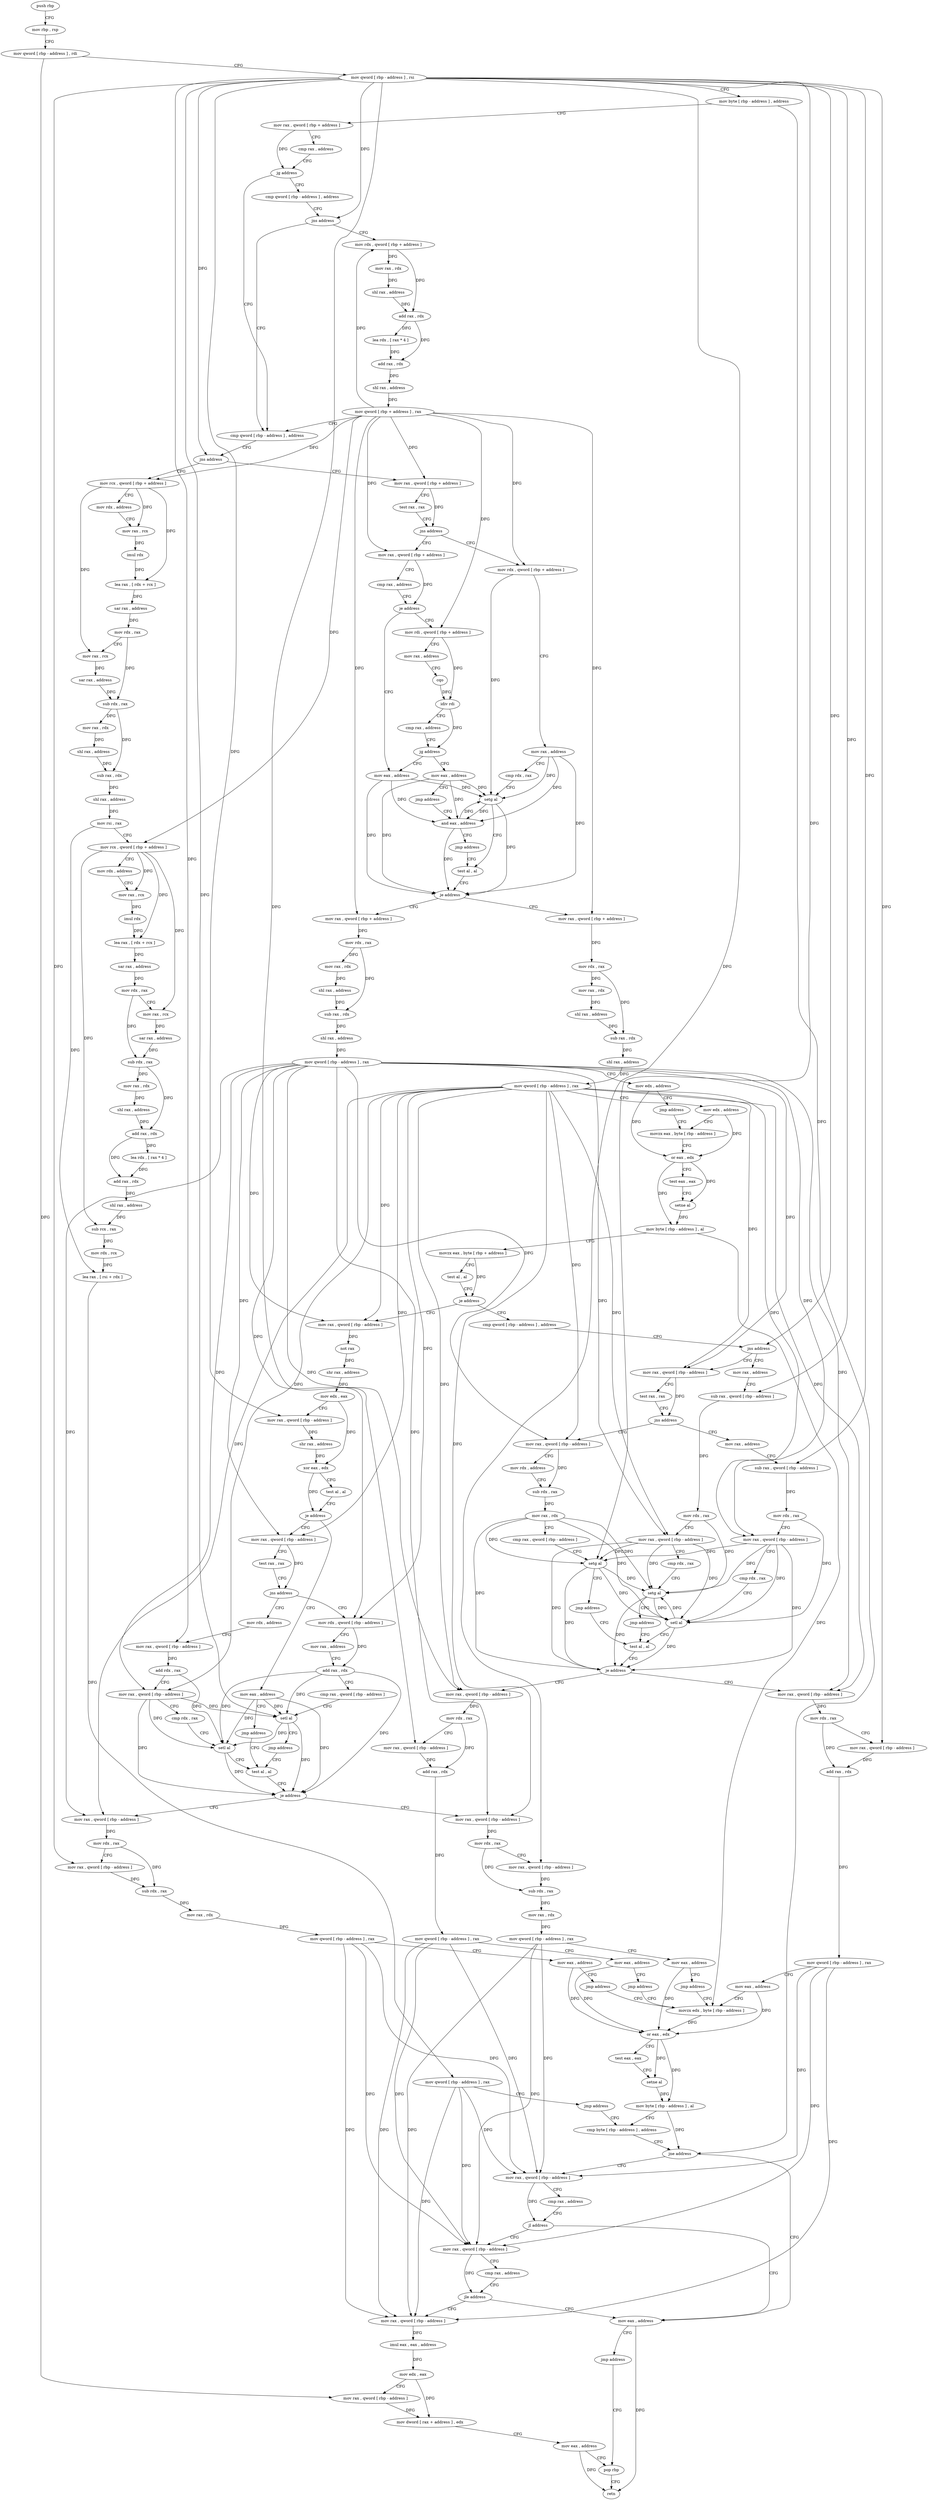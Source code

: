 digraph "func" {
"4341502" [label = "push rbp" ]
"4341503" [label = "mov rbp , rsp" ]
"4341506" [label = "mov qword [ rbp - address ] , rdi" ]
"4341510" [label = "mov qword [ rbp - address ] , rsi" ]
"4341514" [label = "mov byte [ rbp - address ] , address" ]
"4341518" [label = "mov rax , qword [ rbp + address ]" ]
"4341522" [label = "cmp rax , address" ]
"4341526" [label = "jg address" ]
"4341568" [label = "cmp qword [ rbp - address ] , address" ]
"4341528" [label = "cmp qword [ rbp - address ] , address" ]
"4341573" [label = "jns address" ]
"4341722" [label = "mov rax , qword [ rbp + address ]" ]
"4341579" [label = "mov rcx , qword [ rbp + address ]" ]
"4341533" [label = "jns address" ]
"4341535" [label = "mov rdx , qword [ rbp + address ]" ]
"4341726" [label = "test rax , rax" ]
"4341729" [label = "jns address" ]
"4341783" [label = "mov rdx , qword [ rbp + address ]" ]
"4341731" [label = "mov rax , qword [ rbp + address ]" ]
"4341583" [label = "mov rdx , address" ]
"4341593" [label = "mov rax , rcx" ]
"4341596" [label = "imul rdx" ]
"4341599" [label = "lea rax , [ rdx + rcx ]" ]
"4341603" [label = "sar rax , address" ]
"4341607" [label = "mov rdx , rax" ]
"4341610" [label = "mov rax , rcx" ]
"4341613" [label = "sar rax , address" ]
"4341617" [label = "sub rdx , rax" ]
"4341620" [label = "mov rax , rdx" ]
"4341623" [label = "shl rax , address" ]
"4341627" [label = "sub rax , rdx" ]
"4341630" [label = "shl rax , address" ]
"4341634" [label = "mov rsi , rax" ]
"4341637" [label = "mov rcx , qword [ rbp + address ]" ]
"4341641" [label = "mov rdx , address" ]
"4341651" [label = "mov rax , rcx" ]
"4341654" [label = "imul rdx" ]
"4341657" [label = "lea rax , [ rdx + rcx ]" ]
"4341661" [label = "sar rax , address" ]
"4341665" [label = "mov rdx , rax" ]
"4341668" [label = "mov rax , rcx" ]
"4341671" [label = "sar rax , address" ]
"4341675" [label = "sub rdx , rax" ]
"4341678" [label = "mov rax , rdx" ]
"4341681" [label = "shl rax , address" ]
"4341685" [label = "add rax , rdx" ]
"4341688" [label = "lea rdx , [ rax * 4 ]" ]
"4341696" [label = "add rax , rdx" ]
"4341699" [label = "shl rax , address" ]
"4341703" [label = "sub rcx , rax" ]
"4341706" [label = "mov rdx , rcx" ]
"4341709" [label = "lea rax , [ rsi + rdx ]" ]
"4341713" [label = "mov qword [ rbp - address ] , rax" ]
"4341717" [label = "jmp address" ]
"4342224" [label = "cmp byte [ rbp - address ] , address" ]
"4341539" [label = "mov rax , rdx" ]
"4341542" [label = "shl rax , address" ]
"4341546" [label = "add rax , rdx" ]
"4341549" [label = "lea rdx , [ rax * 4 ]" ]
"4341557" [label = "add rax , rdx" ]
"4341560" [label = "shl rax , address" ]
"4341564" [label = "mov qword [ rbp + address ] , rax" ]
"4341787" [label = "mov rax , address" ]
"4341797" [label = "cmp rdx , rax" ]
"4341800" [label = "setg al" ]
"4341803" [label = "test al , al" ]
"4341735" [label = "cmp rax , address" ]
"4341739" [label = "je address" ]
"4341773" [label = "mov eax , address" ]
"4341741" [label = "mov rdi , qword [ rbp + address ]" ]
"4342228" [label = "jne address" ]
"4342254" [label = "mov eax , address" ]
"4342230" [label = "mov rax , qword [ rbp - address ]" ]
"4341839" [label = "mov rax , qword [ rbp + address ]" ]
"4341843" [label = "mov rdx , rax" ]
"4341846" [label = "mov rax , rdx" ]
"4341849" [label = "shl rax , address" ]
"4341853" [label = "sub rax , rdx" ]
"4341856" [label = "shl rax , address" ]
"4341860" [label = "mov qword [ rbp - address ] , rax" ]
"4341864" [label = "mov edx , address" ]
"4341869" [label = "movzx eax , byte [ rbp - address ]" ]
"4341807" [label = "mov rax , qword [ rbp + address ]" ]
"4341811" [label = "mov rdx , rax" ]
"4341814" [label = "mov rax , rdx" ]
"4341817" [label = "shl rax , address" ]
"4341821" [label = "sub rax , rdx" ]
"4341824" [label = "shl rax , address" ]
"4341828" [label = "mov qword [ rbp - address ] , rax" ]
"4341832" [label = "mov edx , address" ]
"4341837" [label = "jmp address" ]
"4341778" [label = "and eax , address" ]
"4341745" [label = "mov rax , address" ]
"4341755" [label = "cqo" ]
"4341757" [label = "idiv rdi" ]
"4341760" [label = "cmp rax , address" ]
"4341764" [label = "jg address" ]
"4341766" [label = "mov eax , address" ]
"4342259" [label = "jmp address" ]
"4342282" [label = "pop rbp" ]
"4342234" [label = "cmp rax , address" ]
"4342240" [label = "jl address" ]
"4342242" [label = "mov rax , qword [ rbp - address ]" ]
"4342057" [label = "cmp qword [ rbp - address ] , address" ]
"4342062" [label = "jns address" ]
"4342093" [label = "mov rax , qword [ rbp - address ]" ]
"4342064" [label = "mov rax , address" ]
"4341895" [label = "mov rax , qword [ rbp - address ]" ]
"4341899" [label = "not rax" ]
"4341902" [label = "shr rax , address" ]
"4341906" [label = "mov edx , eax" ]
"4341908" [label = "mov rax , qword [ rbp - address ]" ]
"4341912" [label = "shr rax , address" ]
"4341916" [label = "xor eax , edx" ]
"4341918" [label = "test al , al" ]
"4341920" [label = "je address" ]
"4341929" [label = "mov rax , qword [ rbp - address ]" ]
"4341922" [label = "mov eax , address" ]
"4341873" [label = "or eax , edx" ]
"4341875" [label = "test eax , eax" ]
"4341877" [label = "setne al" ]
"4341880" [label = "mov byte [ rbp - address ] , al" ]
"4341883" [label = "movzx eax , byte [ rbp + address ]" ]
"4341887" [label = "test al , al" ]
"4341889" [label = "je address" ]
"4341805" [label = "je address" ]
"4341771" [label = "jmp address" ]
"4342283" [label = "retn" ]
"4342246" [label = "cmp rax , address" ]
"4342252" [label = "jle address" ]
"4342261" [label = "mov rax , qword [ rbp - address ]" ]
"4342097" [label = "test rax , rax" ]
"4342100" [label = "jns address" ]
"4342131" [label = "mov rax , address" ]
"4342102" [label = "mov rax , qword [ rbp - address ]" ]
"4342074" [label = "sub rax , qword [ rbp - address ]" ]
"4342078" [label = "mov rdx , rax" ]
"4342081" [label = "mov rax , qword [ rbp - address ]" ]
"4342085" [label = "cmp rdx , rax" ]
"4342088" [label = "setg al" ]
"4342091" [label = "jmp address" ]
"4342158" [label = "test al , al" ]
"4341933" [label = "test rax , rax" ]
"4341936" [label = "jns address" ]
"4341964" [label = "mov rdx , address" ]
"4341938" [label = "mov rdx , qword [ rbp - address ]" ]
"4341927" [label = "jmp address" ]
"4341991" [label = "test al , al" ]
"4341781" [label = "jmp address" ]
"4342265" [label = "imul eax , eax , address" ]
"4342268" [label = "mov edx , eax" ]
"4342270" [label = "mov rax , qword [ rbp - address ]" ]
"4342274" [label = "mov dword [ rax + address ] , edx" ]
"4342277" [label = "mov eax , address" ]
"4342141" [label = "sub rax , qword [ rbp - address ]" ]
"4342145" [label = "mov rdx , rax" ]
"4342148" [label = "mov rax , qword [ rbp - address ]" ]
"4342152" [label = "cmp rdx , rax" ]
"4342155" [label = "setl al" ]
"4342106" [label = "mov rdx , address" ]
"4342116" [label = "sub rdx , rax" ]
"4342119" [label = "mov rax , rdx" ]
"4342122" [label = "cmp rax , qword [ rbp - address ]" ]
"4342126" [label = "setg al" ]
"4342129" [label = "jmp address" ]
"4342160" [label = "je address" ]
"4342187" [label = "mov rax , qword [ rbp - address ]" ]
"4342162" [label = "mov rax , qword [ rbp - address ]" ]
"4341974" [label = "mov rax , qword [ rbp - address ]" ]
"4341978" [label = "add rdx , rax" ]
"4341981" [label = "mov rax , qword [ rbp - address ]" ]
"4341985" [label = "cmp rdx , rax" ]
"4341988" [label = "setl al" ]
"4341942" [label = "mov rax , address" ]
"4341952" [label = "add rax , rdx" ]
"4341955" [label = "cmp rax , qword [ rbp - address ]" ]
"4341959" [label = "setl al" ]
"4341962" [label = "jmp address" ]
"4341993" [label = "je address" ]
"4342026" [label = "mov rax , qword [ rbp - address ]" ]
"4341995" [label = "mov rax , qword [ rbp - address ]" ]
"4342191" [label = "mov rdx , rax" ]
"4342194" [label = "mov rax , qword [ rbp - address ]" ]
"4342198" [label = "add rax , rdx" ]
"4342201" [label = "mov qword [ rbp - address ] , rax" ]
"4342205" [label = "mov eax , address" ]
"4342210" [label = "movzx edx , byte [ rbp - address ]" ]
"4342166" [label = "mov rdx , rax" ]
"4342169" [label = "mov rax , qword [ rbp - address ]" ]
"4342173" [label = "add rax , rdx" ]
"4342176" [label = "mov qword [ rbp - address ] , rax" ]
"4342180" [label = "mov eax , address" ]
"4342185" [label = "jmp address" ]
"4342030" [label = "mov rdx , rax" ]
"4342033" [label = "mov rax , qword [ rbp - address ]" ]
"4342037" [label = "sub rdx , rax" ]
"4342040" [label = "mov rax , rdx" ]
"4342043" [label = "mov qword [ rbp - address ] , rax" ]
"4342047" [label = "mov eax , address" ]
"4342052" [label = "jmp address" ]
"4341999" [label = "mov rdx , rax" ]
"4342002" [label = "mov rax , qword [ rbp - address ]" ]
"4342006" [label = "sub rdx , rax" ]
"4342009" [label = "mov rax , rdx" ]
"4342012" [label = "mov qword [ rbp - address ] , rax" ]
"4342016" [label = "mov eax , address" ]
"4342021" [label = "jmp address" ]
"4342214" [label = "or eax , edx" ]
"4342216" [label = "test eax , eax" ]
"4342218" [label = "setne al" ]
"4342221" [label = "mov byte [ rbp - address ] , al" ]
"4341502" -> "4341503" [ label = "CFG" ]
"4341503" -> "4341506" [ label = "CFG" ]
"4341506" -> "4341510" [ label = "CFG" ]
"4341506" -> "4342270" [ label = "DFG" ]
"4341510" -> "4341514" [ label = "CFG" ]
"4341510" -> "4341573" [ label = "DFG" ]
"4341510" -> "4341533" [ label = "DFG" ]
"4341510" -> "4342062" [ label = "DFG" ]
"4341510" -> "4341908" [ label = "DFG" ]
"4341510" -> "4342074" [ label = "DFG" ]
"4341510" -> "4342141" [ label = "DFG" ]
"4341510" -> "4342126" [ label = "DFG" ]
"4341510" -> "4341974" [ label = "DFG" ]
"4341510" -> "4341959" [ label = "DFG" ]
"4341510" -> "4342194" [ label = "DFG" ]
"4341510" -> "4342169" [ label = "DFG" ]
"4341510" -> "4342033" [ label = "DFG" ]
"4341510" -> "4342002" [ label = "DFG" ]
"4341514" -> "4341518" [ label = "CFG" ]
"4341514" -> "4342228" [ label = "DFG" ]
"4341518" -> "4341522" [ label = "CFG" ]
"4341518" -> "4341526" [ label = "DFG" ]
"4341522" -> "4341526" [ label = "CFG" ]
"4341526" -> "4341568" [ label = "CFG" ]
"4341526" -> "4341528" [ label = "CFG" ]
"4341568" -> "4341573" [ label = "CFG" ]
"4341528" -> "4341533" [ label = "CFG" ]
"4341573" -> "4341722" [ label = "CFG" ]
"4341573" -> "4341579" [ label = "CFG" ]
"4341722" -> "4341726" [ label = "CFG" ]
"4341722" -> "4341729" [ label = "DFG" ]
"4341579" -> "4341583" [ label = "CFG" ]
"4341579" -> "4341593" [ label = "DFG" ]
"4341579" -> "4341599" [ label = "DFG" ]
"4341579" -> "4341610" [ label = "DFG" ]
"4341533" -> "4341568" [ label = "CFG" ]
"4341533" -> "4341535" [ label = "CFG" ]
"4341535" -> "4341539" [ label = "DFG" ]
"4341535" -> "4341546" [ label = "DFG" ]
"4341726" -> "4341729" [ label = "CFG" ]
"4341729" -> "4341783" [ label = "CFG" ]
"4341729" -> "4341731" [ label = "CFG" ]
"4341783" -> "4341787" [ label = "CFG" ]
"4341783" -> "4341800" [ label = "DFG" ]
"4341731" -> "4341735" [ label = "CFG" ]
"4341731" -> "4341739" [ label = "DFG" ]
"4341583" -> "4341593" [ label = "CFG" ]
"4341593" -> "4341596" [ label = "DFG" ]
"4341596" -> "4341599" [ label = "DFG" ]
"4341599" -> "4341603" [ label = "DFG" ]
"4341603" -> "4341607" [ label = "DFG" ]
"4341607" -> "4341610" [ label = "CFG" ]
"4341607" -> "4341617" [ label = "DFG" ]
"4341610" -> "4341613" [ label = "DFG" ]
"4341613" -> "4341617" [ label = "DFG" ]
"4341617" -> "4341620" [ label = "DFG" ]
"4341617" -> "4341627" [ label = "DFG" ]
"4341620" -> "4341623" [ label = "DFG" ]
"4341623" -> "4341627" [ label = "DFG" ]
"4341627" -> "4341630" [ label = "DFG" ]
"4341630" -> "4341634" [ label = "DFG" ]
"4341634" -> "4341637" [ label = "CFG" ]
"4341634" -> "4341709" [ label = "DFG" ]
"4341637" -> "4341641" [ label = "CFG" ]
"4341637" -> "4341651" [ label = "DFG" ]
"4341637" -> "4341657" [ label = "DFG" ]
"4341637" -> "4341668" [ label = "DFG" ]
"4341637" -> "4341703" [ label = "DFG" ]
"4341641" -> "4341651" [ label = "CFG" ]
"4341651" -> "4341654" [ label = "DFG" ]
"4341654" -> "4341657" [ label = "DFG" ]
"4341657" -> "4341661" [ label = "DFG" ]
"4341661" -> "4341665" [ label = "DFG" ]
"4341665" -> "4341668" [ label = "CFG" ]
"4341665" -> "4341675" [ label = "DFG" ]
"4341668" -> "4341671" [ label = "DFG" ]
"4341671" -> "4341675" [ label = "DFG" ]
"4341675" -> "4341678" [ label = "DFG" ]
"4341675" -> "4341685" [ label = "DFG" ]
"4341678" -> "4341681" [ label = "DFG" ]
"4341681" -> "4341685" [ label = "DFG" ]
"4341685" -> "4341688" [ label = "DFG" ]
"4341685" -> "4341696" [ label = "DFG" ]
"4341688" -> "4341696" [ label = "DFG" ]
"4341696" -> "4341699" [ label = "DFG" ]
"4341699" -> "4341703" [ label = "DFG" ]
"4341703" -> "4341706" [ label = "DFG" ]
"4341706" -> "4341709" [ label = "DFG" ]
"4341709" -> "4341713" [ label = "DFG" ]
"4341713" -> "4341717" [ label = "CFG" ]
"4341713" -> "4342230" [ label = "DFG" ]
"4341713" -> "4342242" [ label = "DFG" ]
"4341713" -> "4342261" [ label = "DFG" ]
"4341717" -> "4342224" [ label = "CFG" ]
"4342224" -> "4342228" [ label = "CFG" ]
"4341539" -> "4341542" [ label = "DFG" ]
"4341542" -> "4341546" [ label = "DFG" ]
"4341546" -> "4341549" [ label = "DFG" ]
"4341546" -> "4341557" [ label = "DFG" ]
"4341549" -> "4341557" [ label = "DFG" ]
"4341557" -> "4341560" [ label = "DFG" ]
"4341560" -> "4341564" [ label = "DFG" ]
"4341564" -> "4341568" [ label = "CFG" ]
"4341564" -> "4341722" [ label = "DFG" ]
"4341564" -> "4341579" [ label = "DFG" ]
"4341564" -> "4341637" [ label = "DFG" ]
"4341564" -> "4341535" [ label = "DFG" ]
"4341564" -> "4341783" [ label = "DFG" ]
"4341564" -> "4341731" [ label = "DFG" ]
"4341564" -> "4341741" [ label = "DFG" ]
"4341564" -> "4341839" [ label = "DFG" ]
"4341564" -> "4341807" [ label = "DFG" ]
"4341787" -> "4341797" [ label = "CFG" ]
"4341787" -> "4341800" [ label = "DFG" ]
"4341787" -> "4341805" [ label = "DFG" ]
"4341787" -> "4341778" [ label = "DFG" ]
"4341797" -> "4341800" [ label = "CFG" ]
"4341800" -> "4341803" [ label = "CFG" ]
"4341800" -> "4341805" [ label = "DFG" ]
"4341800" -> "4341778" [ label = "DFG" ]
"4341803" -> "4341805" [ label = "CFG" ]
"4341735" -> "4341739" [ label = "CFG" ]
"4341739" -> "4341773" [ label = "CFG" ]
"4341739" -> "4341741" [ label = "CFG" ]
"4341773" -> "4341778" [ label = "DFG" ]
"4341773" -> "4341805" [ label = "DFG" ]
"4341773" -> "4341800" [ label = "DFG" ]
"4341741" -> "4341745" [ label = "CFG" ]
"4341741" -> "4341757" [ label = "DFG" ]
"4342228" -> "4342254" [ label = "CFG" ]
"4342228" -> "4342230" [ label = "CFG" ]
"4342254" -> "4342259" [ label = "CFG" ]
"4342254" -> "4342283" [ label = "DFG" ]
"4342230" -> "4342234" [ label = "CFG" ]
"4342230" -> "4342240" [ label = "DFG" ]
"4341839" -> "4341843" [ label = "DFG" ]
"4341843" -> "4341846" [ label = "DFG" ]
"4341843" -> "4341853" [ label = "DFG" ]
"4341846" -> "4341849" [ label = "DFG" ]
"4341849" -> "4341853" [ label = "DFG" ]
"4341853" -> "4341856" [ label = "DFG" ]
"4341856" -> "4341860" [ label = "DFG" ]
"4341860" -> "4341864" [ label = "CFG" ]
"4341860" -> "4341895" [ label = "DFG" ]
"4341860" -> "4342093" [ label = "DFG" ]
"4341860" -> "4342081" [ label = "DFG" ]
"4341860" -> "4341929" [ label = "DFG" ]
"4341860" -> "4342148" [ label = "DFG" ]
"4341860" -> "4342102" [ label = "DFG" ]
"4341860" -> "4341981" [ label = "DFG" ]
"4341860" -> "4341938" [ label = "DFG" ]
"4341860" -> "4342187" [ label = "DFG" ]
"4341860" -> "4342162" [ label = "DFG" ]
"4341860" -> "4342026" [ label = "DFG" ]
"4341860" -> "4341995" [ label = "DFG" ]
"4341864" -> "4341869" [ label = "CFG" ]
"4341864" -> "4341873" [ label = "DFG" ]
"4341869" -> "4341873" [ label = "CFG" ]
"4341807" -> "4341811" [ label = "DFG" ]
"4341811" -> "4341814" [ label = "DFG" ]
"4341811" -> "4341821" [ label = "DFG" ]
"4341814" -> "4341817" [ label = "DFG" ]
"4341817" -> "4341821" [ label = "DFG" ]
"4341821" -> "4341824" [ label = "DFG" ]
"4341824" -> "4341828" [ label = "DFG" ]
"4341828" -> "4341832" [ label = "CFG" ]
"4341828" -> "4341895" [ label = "DFG" ]
"4341828" -> "4342093" [ label = "DFG" ]
"4341828" -> "4342081" [ label = "DFG" ]
"4341828" -> "4341929" [ label = "DFG" ]
"4341828" -> "4342148" [ label = "DFG" ]
"4341828" -> "4342102" [ label = "DFG" ]
"4341828" -> "4341981" [ label = "DFG" ]
"4341828" -> "4341938" [ label = "DFG" ]
"4341828" -> "4342187" [ label = "DFG" ]
"4341828" -> "4342162" [ label = "DFG" ]
"4341828" -> "4342026" [ label = "DFG" ]
"4341828" -> "4341995" [ label = "DFG" ]
"4341832" -> "4341837" [ label = "CFG" ]
"4341832" -> "4341873" [ label = "DFG" ]
"4341837" -> "4341869" [ label = "CFG" ]
"4341778" -> "4341781" [ label = "CFG" ]
"4341778" -> "4341805" [ label = "DFG" ]
"4341778" -> "4341800" [ label = "DFG" ]
"4341745" -> "4341755" [ label = "CFG" ]
"4341755" -> "4341757" [ label = "DFG" ]
"4341757" -> "4341760" [ label = "CFG" ]
"4341757" -> "4341764" [ label = "DFG" ]
"4341760" -> "4341764" [ label = "CFG" ]
"4341764" -> "4341773" [ label = "CFG" ]
"4341764" -> "4341766" [ label = "CFG" ]
"4341766" -> "4341771" [ label = "CFG" ]
"4341766" -> "4341805" [ label = "DFG" ]
"4341766" -> "4341778" [ label = "DFG" ]
"4341766" -> "4341800" [ label = "DFG" ]
"4342259" -> "4342282" [ label = "CFG" ]
"4342282" -> "4342283" [ label = "CFG" ]
"4342234" -> "4342240" [ label = "CFG" ]
"4342240" -> "4342254" [ label = "CFG" ]
"4342240" -> "4342242" [ label = "CFG" ]
"4342242" -> "4342246" [ label = "CFG" ]
"4342242" -> "4342252" [ label = "DFG" ]
"4342057" -> "4342062" [ label = "CFG" ]
"4342062" -> "4342093" [ label = "CFG" ]
"4342062" -> "4342064" [ label = "CFG" ]
"4342093" -> "4342097" [ label = "CFG" ]
"4342093" -> "4342100" [ label = "DFG" ]
"4342064" -> "4342074" [ label = "CFG" ]
"4341895" -> "4341899" [ label = "DFG" ]
"4341899" -> "4341902" [ label = "DFG" ]
"4341902" -> "4341906" [ label = "DFG" ]
"4341906" -> "4341908" [ label = "CFG" ]
"4341906" -> "4341916" [ label = "DFG" ]
"4341908" -> "4341912" [ label = "DFG" ]
"4341912" -> "4341916" [ label = "DFG" ]
"4341916" -> "4341918" [ label = "CFG" ]
"4341916" -> "4341920" [ label = "DFG" ]
"4341918" -> "4341920" [ label = "CFG" ]
"4341920" -> "4341929" [ label = "CFG" ]
"4341920" -> "4341922" [ label = "CFG" ]
"4341929" -> "4341933" [ label = "CFG" ]
"4341929" -> "4341936" [ label = "DFG" ]
"4341922" -> "4341927" [ label = "CFG" ]
"4341922" -> "4341988" [ label = "DFG" ]
"4341922" -> "4341959" [ label = "DFG" ]
"4341922" -> "4341993" [ label = "DFG" ]
"4341873" -> "4341875" [ label = "CFG" ]
"4341873" -> "4341877" [ label = "DFG" ]
"4341873" -> "4341880" [ label = "DFG" ]
"4341875" -> "4341877" [ label = "CFG" ]
"4341877" -> "4341880" [ label = "DFG" ]
"4341880" -> "4341883" [ label = "CFG" ]
"4341880" -> "4342210" [ label = "DFG" ]
"4341883" -> "4341887" [ label = "CFG" ]
"4341883" -> "4341889" [ label = "DFG" ]
"4341887" -> "4341889" [ label = "CFG" ]
"4341889" -> "4342057" [ label = "CFG" ]
"4341889" -> "4341895" [ label = "CFG" ]
"4341805" -> "4341839" [ label = "CFG" ]
"4341805" -> "4341807" [ label = "CFG" ]
"4341771" -> "4341778" [ label = "CFG" ]
"4342246" -> "4342252" [ label = "CFG" ]
"4342252" -> "4342261" [ label = "CFG" ]
"4342252" -> "4342254" [ label = "CFG" ]
"4342261" -> "4342265" [ label = "DFG" ]
"4342097" -> "4342100" [ label = "CFG" ]
"4342100" -> "4342131" [ label = "CFG" ]
"4342100" -> "4342102" [ label = "CFG" ]
"4342131" -> "4342141" [ label = "CFG" ]
"4342102" -> "4342106" [ label = "CFG" ]
"4342102" -> "4342116" [ label = "DFG" ]
"4342074" -> "4342078" [ label = "DFG" ]
"4342078" -> "4342081" [ label = "CFG" ]
"4342078" -> "4342088" [ label = "DFG" ]
"4342081" -> "4342085" [ label = "CFG" ]
"4342081" -> "4342088" [ label = "DFG" ]
"4342081" -> "4342155" [ label = "DFG" ]
"4342081" -> "4342126" [ label = "DFG" ]
"4342081" -> "4342160" [ label = "DFG" ]
"4342085" -> "4342088" [ label = "CFG" ]
"4342088" -> "4342091" [ label = "CFG" ]
"4342088" -> "4342155" [ label = "DFG" ]
"4342088" -> "4342160" [ label = "DFG" ]
"4342091" -> "4342158" [ label = "CFG" ]
"4342158" -> "4342160" [ label = "CFG" ]
"4341933" -> "4341936" [ label = "CFG" ]
"4341936" -> "4341964" [ label = "CFG" ]
"4341936" -> "4341938" [ label = "CFG" ]
"4341964" -> "4341974" [ label = "CFG" ]
"4341938" -> "4341942" [ label = "CFG" ]
"4341938" -> "4341952" [ label = "DFG" ]
"4341927" -> "4341991" [ label = "CFG" ]
"4341991" -> "4341993" [ label = "CFG" ]
"4341781" -> "4341803" [ label = "CFG" ]
"4342265" -> "4342268" [ label = "DFG" ]
"4342268" -> "4342270" [ label = "CFG" ]
"4342268" -> "4342274" [ label = "DFG" ]
"4342270" -> "4342274" [ label = "DFG" ]
"4342274" -> "4342277" [ label = "CFG" ]
"4342277" -> "4342282" [ label = "CFG" ]
"4342277" -> "4342283" [ label = "DFG" ]
"4342141" -> "4342145" [ label = "DFG" ]
"4342145" -> "4342148" [ label = "CFG" ]
"4342145" -> "4342155" [ label = "DFG" ]
"4342148" -> "4342152" [ label = "CFG" ]
"4342148" -> "4342088" [ label = "DFG" ]
"4342148" -> "4342155" [ label = "DFG" ]
"4342148" -> "4342126" [ label = "DFG" ]
"4342148" -> "4342160" [ label = "DFG" ]
"4342152" -> "4342155" [ label = "CFG" ]
"4342155" -> "4342158" [ label = "CFG" ]
"4342155" -> "4342088" [ label = "DFG" ]
"4342155" -> "4342160" [ label = "DFG" ]
"4342106" -> "4342116" [ label = "CFG" ]
"4342116" -> "4342119" [ label = "DFG" ]
"4342119" -> "4342122" [ label = "CFG" ]
"4342119" -> "4342088" [ label = "DFG" ]
"4342119" -> "4342155" [ label = "DFG" ]
"4342119" -> "4342126" [ label = "DFG" ]
"4342119" -> "4342160" [ label = "DFG" ]
"4342122" -> "4342126" [ label = "CFG" ]
"4342126" -> "4342129" [ label = "CFG" ]
"4342126" -> "4342088" [ label = "DFG" ]
"4342126" -> "4342155" [ label = "DFG" ]
"4342126" -> "4342160" [ label = "DFG" ]
"4342129" -> "4342158" [ label = "CFG" ]
"4342160" -> "4342187" [ label = "CFG" ]
"4342160" -> "4342162" [ label = "CFG" ]
"4342187" -> "4342191" [ label = "DFG" ]
"4342162" -> "4342166" [ label = "DFG" ]
"4341974" -> "4341978" [ label = "DFG" ]
"4341978" -> "4341981" [ label = "CFG" ]
"4341978" -> "4341988" [ label = "DFG" ]
"4341981" -> "4341985" [ label = "CFG" ]
"4341981" -> "4341988" [ label = "DFG" ]
"4341981" -> "4341959" [ label = "DFG" ]
"4341981" -> "4341993" [ label = "DFG" ]
"4341985" -> "4341988" [ label = "CFG" ]
"4341988" -> "4341991" [ label = "CFG" ]
"4341988" -> "4341993" [ label = "DFG" ]
"4341942" -> "4341952" [ label = "CFG" ]
"4341952" -> "4341955" [ label = "CFG" ]
"4341952" -> "4341988" [ label = "DFG" ]
"4341952" -> "4341959" [ label = "DFG" ]
"4341952" -> "4341993" [ label = "DFG" ]
"4341955" -> "4341959" [ label = "CFG" ]
"4341959" -> "4341962" [ label = "CFG" ]
"4341959" -> "4341988" [ label = "DFG" ]
"4341959" -> "4341993" [ label = "DFG" ]
"4341962" -> "4341991" [ label = "CFG" ]
"4341993" -> "4342026" [ label = "CFG" ]
"4341993" -> "4341995" [ label = "CFG" ]
"4342026" -> "4342030" [ label = "DFG" ]
"4341995" -> "4341999" [ label = "DFG" ]
"4342191" -> "4342194" [ label = "CFG" ]
"4342191" -> "4342198" [ label = "DFG" ]
"4342194" -> "4342198" [ label = "DFG" ]
"4342198" -> "4342201" [ label = "DFG" ]
"4342201" -> "4342205" [ label = "CFG" ]
"4342201" -> "4342230" [ label = "DFG" ]
"4342201" -> "4342242" [ label = "DFG" ]
"4342201" -> "4342261" [ label = "DFG" ]
"4342205" -> "4342210" [ label = "CFG" ]
"4342205" -> "4342214" [ label = "DFG" ]
"4342210" -> "4342214" [ label = "DFG" ]
"4342166" -> "4342169" [ label = "CFG" ]
"4342166" -> "4342173" [ label = "DFG" ]
"4342169" -> "4342173" [ label = "DFG" ]
"4342173" -> "4342176" [ label = "DFG" ]
"4342176" -> "4342180" [ label = "CFG" ]
"4342176" -> "4342230" [ label = "DFG" ]
"4342176" -> "4342242" [ label = "DFG" ]
"4342176" -> "4342261" [ label = "DFG" ]
"4342180" -> "4342185" [ label = "CFG" ]
"4342180" -> "4342214" [ label = "DFG" ]
"4342185" -> "4342210" [ label = "CFG" ]
"4342030" -> "4342033" [ label = "CFG" ]
"4342030" -> "4342037" [ label = "DFG" ]
"4342033" -> "4342037" [ label = "DFG" ]
"4342037" -> "4342040" [ label = "DFG" ]
"4342040" -> "4342043" [ label = "DFG" ]
"4342043" -> "4342047" [ label = "CFG" ]
"4342043" -> "4342230" [ label = "DFG" ]
"4342043" -> "4342242" [ label = "DFG" ]
"4342043" -> "4342261" [ label = "DFG" ]
"4342047" -> "4342052" [ label = "CFG" ]
"4342047" -> "4342214" [ label = "DFG" ]
"4342052" -> "4342210" [ label = "CFG" ]
"4341999" -> "4342002" [ label = "CFG" ]
"4341999" -> "4342006" [ label = "DFG" ]
"4342002" -> "4342006" [ label = "DFG" ]
"4342006" -> "4342009" [ label = "DFG" ]
"4342009" -> "4342012" [ label = "DFG" ]
"4342012" -> "4342016" [ label = "CFG" ]
"4342012" -> "4342230" [ label = "DFG" ]
"4342012" -> "4342242" [ label = "DFG" ]
"4342012" -> "4342261" [ label = "DFG" ]
"4342016" -> "4342021" [ label = "CFG" ]
"4342016" -> "4342214" [ label = "DFG" ]
"4342021" -> "4342210" [ label = "CFG" ]
"4342214" -> "4342216" [ label = "CFG" ]
"4342214" -> "4342218" [ label = "DFG" ]
"4342214" -> "4342221" [ label = "DFG" ]
"4342216" -> "4342218" [ label = "CFG" ]
"4342218" -> "4342221" [ label = "DFG" ]
"4342221" -> "4342224" [ label = "CFG" ]
"4342221" -> "4342228" [ label = "DFG" ]
}
